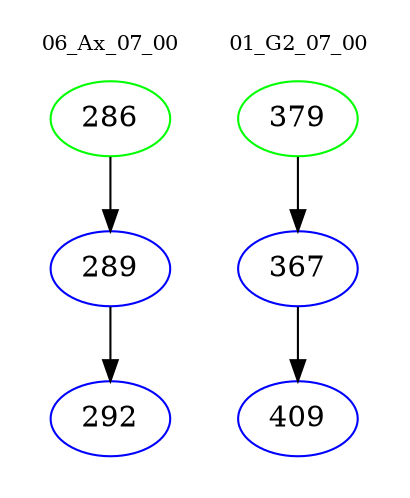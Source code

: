 digraph{
subgraph cluster_0 {
color = white
label = "06_Ax_07_00";
fontsize=10;
T0_286 [label="286", color="green"]
T0_286 -> T0_289 [color="black"]
T0_289 [label="289", color="blue"]
T0_289 -> T0_292 [color="black"]
T0_292 [label="292", color="blue"]
}
subgraph cluster_1 {
color = white
label = "01_G2_07_00";
fontsize=10;
T1_379 [label="379", color="green"]
T1_379 -> T1_367 [color="black"]
T1_367 [label="367", color="blue"]
T1_367 -> T1_409 [color="black"]
T1_409 [label="409", color="blue"]
}
}
